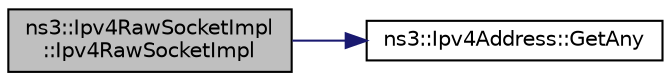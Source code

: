 digraph "ns3::Ipv4RawSocketImpl::Ipv4RawSocketImpl"
{
 // LATEX_PDF_SIZE
  edge [fontname="Helvetica",fontsize="10",labelfontname="Helvetica",labelfontsize="10"];
  node [fontname="Helvetica",fontsize="10",shape=record];
  rankdir="LR";
  Node1 [label="ns3::Ipv4RawSocketImpl\l::Ipv4RawSocketImpl",height=0.2,width=0.4,color="black", fillcolor="grey75", style="filled", fontcolor="black",tooltip=" "];
  Node1 -> Node2 [color="midnightblue",fontsize="10",style="solid",fontname="Helvetica"];
  Node2 [label="ns3::Ipv4Address::GetAny",height=0.2,width=0.4,color="black", fillcolor="white", style="filled",URL="$classns3_1_1_ipv4_address.html#a7a39b330c8e701183a411d5779fca1a4",tooltip=" "];
}
